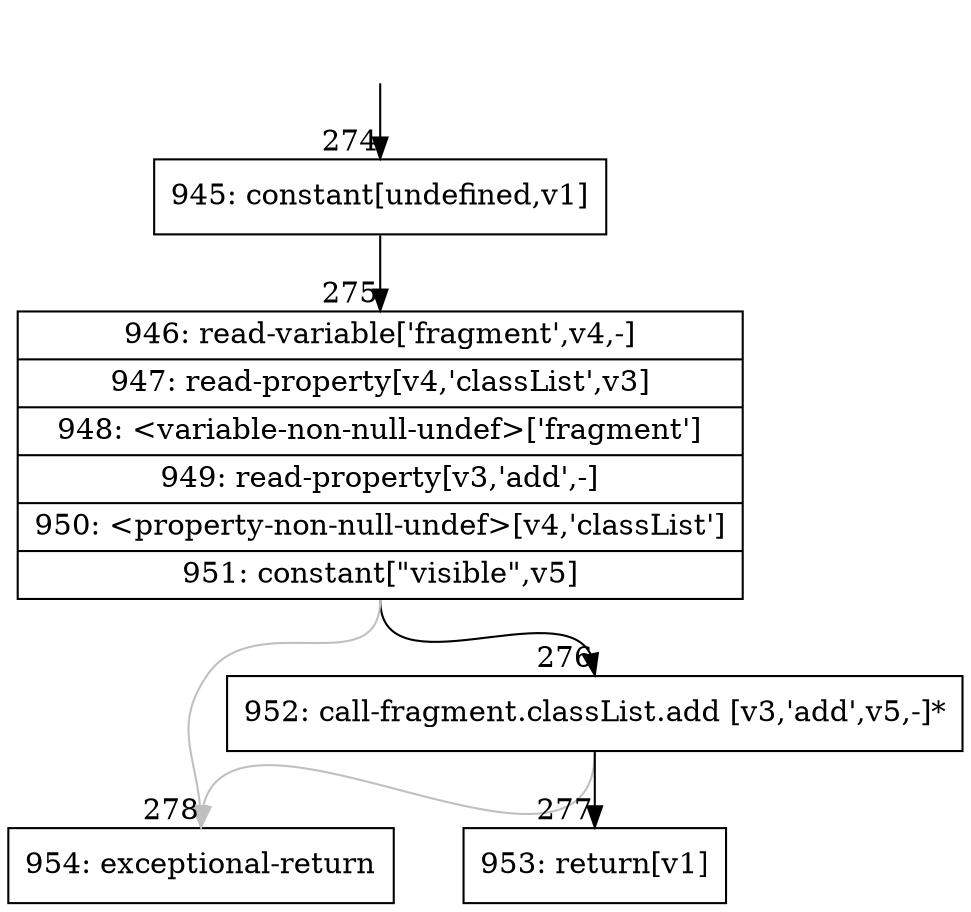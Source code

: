 digraph {
rankdir="TD"
BB_entry16[shape=none,label=""];
BB_entry16 -> BB274 [tailport=s, headport=n, headlabel="    274"]
BB274 [shape=record label="{945: constant[undefined,v1]}" ] 
BB274 -> BB275 [tailport=s, headport=n, headlabel="      275"]
BB275 [shape=record label="{946: read-variable['fragment',v4,-]|947: read-property[v4,'classList',v3]|948: \<variable-non-null-undef\>['fragment']|949: read-property[v3,'add',-]|950: \<property-non-null-undef\>[v4,'classList']|951: constant[\"visible\",v5]}" ] 
BB275 -> BB276 [tailport=s, headport=n, headlabel="      276"]
BB275 -> BB278 [tailport=s, headport=n, color=gray, headlabel="      278"]
BB276 [shape=record label="{952: call-fragment.classList.add [v3,'add',v5,-]*}" ] 
BB276 -> BB277 [tailport=s, headport=n, headlabel="      277"]
BB276 -> BB278 [tailport=s, headport=n, color=gray]
BB277 [shape=record label="{953: return[v1]}" ] 
BB278 [shape=record label="{954: exceptional-return}" ] 
//#$~ 576
}
